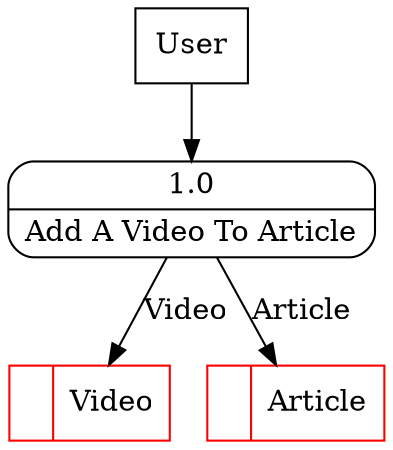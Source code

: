 digraph dfd2{ 
node[shape=record]
200 [label="<f0>  |<f1> Video " color=red];
201 [label="<f0>  |<f1> Article " color=red];
202 [label="User" shape=box];
203 [label="{<f0> 1.0|<f1> Add A Video To Article }" shape=Mrecord];
202 -> 203
203 -> 200 [label="Video"]
203 -> 201 [label="Article"]
}